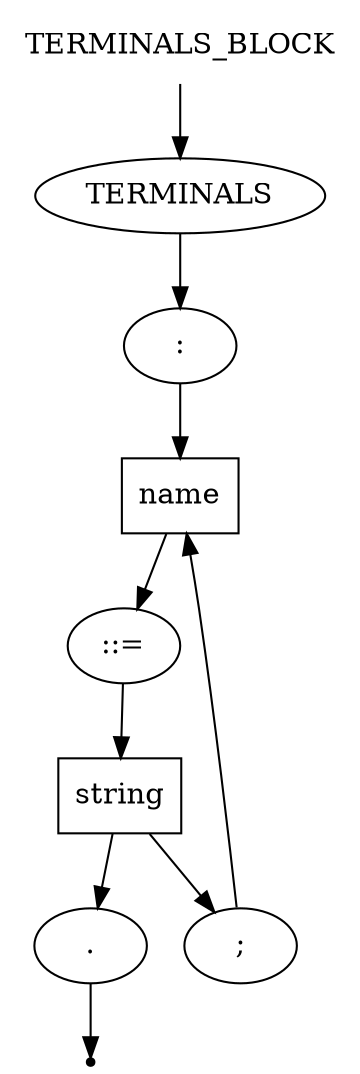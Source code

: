 digraph TERMINALS_BLOCK {
    start [label=TERMINALS_BLOCK shape=plaintext]
    A [label=TERMINALS shape=oval]
    B [label=":" shape=oval]
    C [label=name shape=box]
    D [label="::=" shape=oval]
    E [label=string shape=box]
    F [label=";" shape=oval]
    G [label="." shape=oval]
    end [label="" shape=point]
    start -> A
    A -> B
    B -> C
    C -> D
    D -> E
    E -> F
    F -> C
    E -> G
    G -> end
}
